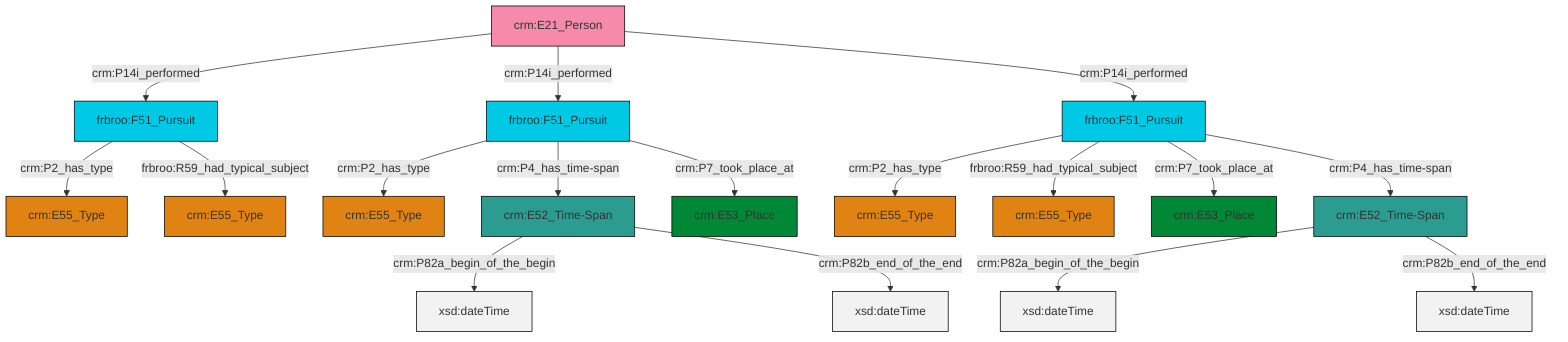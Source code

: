 graph TD
classDef Literal fill:#f2f2f2,stroke:#000000;
classDef CRM_Entity fill:#FFFFFF,stroke:#000000;
classDef Temporal_Entity fill:#00C9E6, stroke:#000000;
classDef Type fill:#E18312, stroke:#000000;
classDef Time-Span fill:#2C9C91, stroke:#000000;
classDef Appellation fill:#FFEB7F, stroke:#000000;
classDef Place fill:#008836, stroke:#000000;
classDef Persistent_Item fill:#B266B2, stroke:#000000;
classDef Conceptual_Object fill:#FFD700, stroke:#000000;
classDef Physical_Thing fill:#D2B48C, stroke:#000000;
classDef Actor fill:#f58aad, stroke:#000000;
classDef PC_Classes fill:#4ce600, stroke:#000000;
classDef Multi fill:#cccccc,stroke:#000000;

2["crm:E21_Person"]:::Actor -->|crm:P14i_performed| 3["frbroo:F51_Pursuit"]:::Temporal_Entity
6["crm:E52_Time-Span"]:::Time-Span -->|crm:P82a_begin_of_the_begin| 7[xsd:dateTime]:::Literal
10["frbroo:F51_Pursuit"]:::Temporal_Entity -->|crm:P2_has_type| 0["crm:E55_Type"]:::Type
2["crm:E21_Person"]:::Actor -->|crm:P14i_performed| 11["frbroo:F51_Pursuit"]:::Temporal_Entity
11["frbroo:F51_Pursuit"]:::Temporal_Entity -->|crm:P2_has_type| 13["crm:E55_Type"]:::Type
2["crm:E21_Person"]:::Actor -->|crm:P14i_performed| 10["frbroo:F51_Pursuit"]:::Temporal_Entity
11["frbroo:F51_Pursuit"]:::Temporal_Entity -->|crm:P4_has_time-span| 6["crm:E52_Time-Span"]:::Time-Span
15["crm:E52_Time-Span"]:::Time-Span -->|crm:P82a_begin_of_the_begin| 18[xsd:dateTime]:::Literal
10["frbroo:F51_Pursuit"]:::Temporal_Entity -->|frbroo:R59_had_typical_subject| 20["crm:E55_Type"]:::Type
11["frbroo:F51_Pursuit"]:::Temporal_Entity -->|crm:P7_took_place_at| 21["crm:E53_Place"]:::Place
3["frbroo:F51_Pursuit"]:::Temporal_Entity -->|crm:P2_has_type| 4["crm:E55_Type"]:::Type
15["crm:E52_Time-Span"]:::Time-Span -->|crm:P82b_end_of_the_end| 25[xsd:dateTime]:::Literal
6["crm:E52_Time-Span"]:::Time-Span -->|crm:P82b_end_of_the_end| 26[xsd:dateTime]:::Literal
10["frbroo:F51_Pursuit"]:::Temporal_Entity -->|crm:P7_took_place_at| 27["crm:E53_Place"]:::Place
3["frbroo:F51_Pursuit"]:::Temporal_Entity -->|frbroo:R59_had_typical_subject| 8["crm:E55_Type"]:::Type
10["frbroo:F51_Pursuit"]:::Temporal_Entity -->|crm:P4_has_time-span| 15["crm:E52_Time-Span"]:::Time-Span